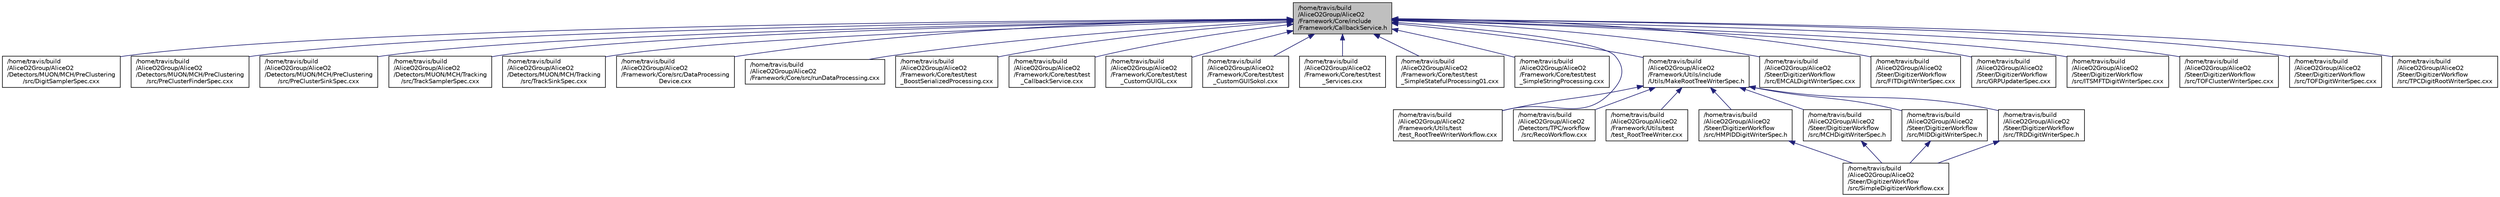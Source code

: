 digraph "/home/travis/build/AliceO2Group/AliceO2/Framework/Core/include/Framework/CallbackService.h"
{
 // INTERACTIVE_SVG=YES
  bgcolor="transparent";
  edge [fontname="Helvetica",fontsize="10",labelfontname="Helvetica",labelfontsize="10"];
  node [fontname="Helvetica",fontsize="10",shape=record];
  Node1 [label="/home/travis/build\l/AliceO2Group/AliceO2\l/Framework/Core/include\l/Framework/CallbackService.h",height=0.2,width=0.4,color="black", fillcolor="grey75", style="filled" fontcolor="black"];
  Node1 -> Node2 [dir="back",color="midnightblue",fontsize="10",style="solid",fontname="Helvetica"];
  Node2 [label="/home/travis/build\l/AliceO2Group/AliceO2\l/Detectors/MUON/MCH/PreClustering\l/src/DigitSamplerSpec.cxx",height=0.2,width=0.4,color="black",URL="$d2/d75/DigitSamplerSpec_8cxx.html",tooltip="Implementation of a data processor to read and send digits. "];
  Node1 -> Node3 [dir="back",color="midnightblue",fontsize="10",style="solid",fontname="Helvetica"];
  Node3 [label="/home/travis/build\l/AliceO2Group/AliceO2\l/Detectors/MUON/MCH/PreClustering\l/src/PreClusterFinderSpec.cxx",height=0.2,width=0.4,color="black",URL="$df/d50/PreClusterFinderSpec_8cxx.html",tooltip="Implementation of a data processor to run the preclusterizer. "];
  Node1 -> Node4 [dir="back",color="midnightblue",fontsize="10",style="solid",fontname="Helvetica"];
  Node4 [label="/home/travis/build\l/AliceO2Group/AliceO2\l/Detectors/MUON/MCH/PreClustering\l/src/PreClusterSinkSpec.cxx",height=0.2,width=0.4,color="black",URL="$d0/d5c/PreClusterSinkSpec_8cxx.html",tooltip="Implementation of a data processor to write preclusters. "];
  Node1 -> Node5 [dir="back",color="midnightblue",fontsize="10",style="solid",fontname="Helvetica"];
  Node5 [label="/home/travis/build\l/AliceO2Group/AliceO2\l/Detectors/MUON/MCH/Tracking\l/src/TrackSamplerSpec.cxx",height=0.2,width=0.4,color="black",URL="$d5/d93/TrackSamplerSpec_8cxx.html",tooltip="Implementation of a data processor to read and send tracks. "];
  Node1 -> Node6 [dir="back",color="midnightblue",fontsize="10",style="solid",fontname="Helvetica"];
  Node6 [label="/home/travis/build\l/AliceO2Group/AliceO2\l/Detectors/MUON/MCH/Tracking\l/src/TrackSinkSpec.cxx",height=0.2,width=0.4,color="black",URL="$d7/d7d/TrackSinkSpec_8cxx.html",tooltip="Implementation of a data processor to print the tracks. "];
  Node1 -> Node7 [dir="back",color="midnightblue",fontsize="10",style="solid",fontname="Helvetica"];
  Node7 [label="/home/travis/build\l/AliceO2Group/AliceO2\l/Framework/Core/src/DataProcessing\lDevice.cxx",height=0.2,width=0.4,color="black",URL="$db/dac/DataProcessingDevice_8cxx.html"];
  Node1 -> Node8 [dir="back",color="midnightblue",fontsize="10",style="solid",fontname="Helvetica"];
  Node8 [label="/home/travis/build\l/AliceO2Group/AliceO2\l/Framework/Core/src/runDataProcessing.cxx",height=0.2,width=0.4,color="black",URL="$d7/d54/runDataProcessing_8cxx.html"];
  Node1 -> Node9 [dir="back",color="midnightblue",fontsize="10",style="solid",fontname="Helvetica"];
  Node9 [label="/home/travis/build\l/AliceO2Group/AliceO2\l/Framework/Core/test/test\l_BoostSerializedProcessing.cxx",height=0.2,width=0.4,color="black",URL="$dc/d58/test__BoostSerializedProcessing_8cxx.html"];
  Node1 -> Node10 [dir="back",color="midnightblue",fontsize="10",style="solid",fontname="Helvetica"];
  Node10 [label="/home/travis/build\l/AliceO2Group/AliceO2\l/Framework/Core/test/test\l_CallbackService.cxx",height=0.2,width=0.4,color="black",URL="$db/d30/test__CallbackService_8cxx.html"];
  Node1 -> Node11 [dir="back",color="midnightblue",fontsize="10",style="solid",fontname="Helvetica"];
  Node11 [label="/home/travis/build\l/AliceO2Group/AliceO2\l/Framework/Core/test/test\l_CustomGUIGL.cxx",height=0.2,width=0.4,color="black",URL="$d5/d47/test__CustomGUIGL_8cxx.html"];
  Node1 -> Node12 [dir="back",color="midnightblue",fontsize="10",style="solid",fontname="Helvetica"];
  Node12 [label="/home/travis/build\l/AliceO2Group/AliceO2\l/Framework/Core/test/test\l_CustomGUISokol.cxx",height=0.2,width=0.4,color="black",URL="$d6/dd1/test__CustomGUISokol_8cxx.html"];
  Node1 -> Node13 [dir="back",color="midnightblue",fontsize="10",style="solid",fontname="Helvetica"];
  Node13 [label="/home/travis/build\l/AliceO2Group/AliceO2\l/Framework/Core/test/test\l_Services.cxx",height=0.2,width=0.4,color="black",URL="$dd/d19/test__Services_8cxx.html"];
  Node1 -> Node14 [dir="back",color="midnightblue",fontsize="10",style="solid",fontname="Helvetica"];
  Node14 [label="/home/travis/build\l/AliceO2Group/AliceO2\l/Framework/Core/test/test\l_SimpleStatefulProcessing01.cxx",height=0.2,width=0.4,color="black",URL="$da/d12/test__SimpleStatefulProcessing01_8cxx.html"];
  Node1 -> Node15 [dir="back",color="midnightblue",fontsize="10",style="solid",fontname="Helvetica"];
  Node15 [label="/home/travis/build\l/AliceO2Group/AliceO2\l/Framework/Core/test/test\l_SimpleStringProcessing.cxx",height=0.2,width=0.4,color="black",URL="$d4/d92/test__SimpleStringProcessing_8cxx.html"];
  Node1 -> Node16 [dir="back",color="midnightblue",fontsize="10",style="solid",fontname="Helvetica"];
  Node16 [label="/home/travis/build\l/AliceO2Group/AliceO2\l/Framework/Utils/include\l/Utils/MakeRootTreeWriterSpec.h",height=0.2,width=0.4,color="black",URL="$d5/dc8/MakeRootTreeWriterSpec_8h.html",tooltip="Configurable generator for RootTreeWriter processor spec. "];
  Node16 -> Node17 [dir="back",color="midnightblue",fontsize="10",style="solid",fontname="Helvetica"];
  Node17 [label="/home/travis/build\l/AliceO2Group/AliceO2\l/Detectors/TPC/workflow\l/src/RecoWorkflow.cxx",height=0.2,width=0.4,color="black",URL="$d0/d80/TPC_2workflow_2src_2RecoWorkflow_8cxx.html"];
  Node16 -> Node18 [dir="back",color="midnightblue",fontsize="10",style="solid",fontname="Helvetica"];
  Node18 [label="/home/travis/build\l/AliceO2Group/AliceO2\l/Framework/Utils/test\l/test_RootTreeWriter.cxx",height=0.2,width=0.4,color="black",URL="$da/dcf/test__RootTreeWriter_8cxx.html"];
  Node16 -> Node19 [dir="back",color="midnightblue",fontsize="10",style="solid",fontname="Helvetica"];
  Node19 [label="/home/travis/build\l/AliceO2Group/AliceO2\l/Framework/Utils/test\l/test_RootTreeWriterWorkflow.cxx",height=0.2,width=0.4,color="black",URL="$d1/d02/test__RootTreeWriterWorkflow_8cxx.html"];
  Node16 -> Node20 [dir="back",color="midnightblue",fontsize="10",style="solid",fontname="Helvetica"];
  Node20 [label="/home/travis/build\l/AliceO2Group/AliceO2\l/Steer/DigitizerWorkflow\l/src/HMPIDDigitWriterSpec.h",height=0.2,width=0.4,color="black",URL="$d5/d5b/HMPIDDigitWriterSpec_8h.html"];
  Node20 -> Node21 [dir="back",color="midnightblue",fontsize="10",style="solid",fontname="Helvetica"];
  Node21 [label="/home/travis/build\l/AliceO2Group/AliceO2\l/Steer/DigitizerWorkflow\l/src/SimpleDigitizerWorkflow.cxx",height=0.2,width=0.4,color="black",URL="$d2/dd7/SimpleDigitizerWorkflow_8cxx.html"];
  Node16 -> Node22 [dir="back",color="midnightblue",fontsize="10",style="solid",fontname="Helvetica"];
  Node22 [label="/home/travis/build\l/AliceO2Group/AliceO2\l/Steer/DigitizerWorkflow\l/src/MCHDigitWriterSpec.h",height=0.2,width=0.4,color="black",URL="$d8/d60/MCHDigitWriterSpec_8h.html"];
  Node22 -> Node21 [dir="back",color="midnightblue",fontsize="10",style="solid",fontname="Helvetica"];
  Node16 -> Node23 [dir="back",color="midnightblue",fontsize="10",style="solid",fontname="Helvetica"];
  Node23 [label="/home/travis/build\l/AliceO2Group/AliceO2\l/Steer/DigitizerWorkflow\l/src/MIDDigitWriterSpec.h",height=0.2,width=0.4,color="black",URL="$d9/d65/MIDDigitWriterSpec_8h.html"];
  Node23 -> Node21 [dir="back",color="midnightblue",fontsize="10",style="solid",fontname="Helvetica"];
  Node16 -> Node24 [dir="back",color="midnightblue",fontsize="10",style="solid",fontname="Helvetica"];
  Node24 [label="/home/travis/build\l/AliceO2Group/AliceO2\l/Steer/DigitizerWorkflow\l/src/TRDDigitWriterSpec.h",height=0.2,width=0.4,color="black",URL="$da/d27/TRDDigitWriterSpec_8h.html"];
  Node24 -> Node21 [dir="back",color="midnightblue",fontsize="10",style="solid",fontname="Helvetica"];
  Node1 -> Node19 [dir="back",color="midnightblue",fontsize="10",style="solid",fontname="Helvetica"];
  Node1 -> Node25 [dir="back",color="midnightblue",fontsize="10",style="solid",fontname="Helvetica"];
  Node25 [label="/home/travis/build\l/AliceO2Group/AliceO2\l/Steer/DigitizerWorkflow\l/src/EMCALDigitWriterSpec.cxx",height=0.2,width=0.4,color="black",URL="$d9/db2/EMCALDigitWriterSpec_8cxx.html"];
  Node1 -> Node26 [dir="back",color="midnightblue",fontsize="10",style="solid",fontname="Helvetica"];
  Node26 [label="/home/travis/build\l/AliceO2Group/AliceO2\l/Steer/DigitizerWorkflow\l/src/FITDigitWriterSpec.cxx",height=0.2,width=0.4,color="black",URL="$d9/d87/FITDigitWriterSpec_8cxx.html"];
  Node1 -> Node27 [dir="back",color="midnightblue",fontsize="10",style="solid",fontname="Helvetica"];
  Node27 [label="/home/travis/build\l/AliceO2Group/AliceO2\l/Steer/DigitizerWorkflow\l/src/GRPUpdaterSpec.cxx",height=0.2,width=0.4,color="black",URL="$d9/d59/GRPUpdaterSpec_8cxx.html"];
  Node1 -> Node28 [dir="back",color="midnightblue",fontsize="10",style="solid",fontname="Helvetica"];
  Node28 [label="/home/travis/build\l/AliceO2Group/AliceO2\l/Steer/DigitizerWorkflow\l/src/ITSMFTDigitWriterSpec.cxx",height=0.2,width=0.4,color="black",URL="$df/d17/ITSMFTDigitWriterSpec_8cxx.html"];
  Node1 -> Node29 [dir="back",color="midnightblue",fontsize="10",style="solid",fontname="Helvetica"];
  Node29 [label="/home/travis/build\l/AliceO2Group/AliceO2\l/Steer/DigitizerWorkflow\l/src/TOFClusterWriterSpec.cxx",height=0.2,width=0.4,color="black",URL="$d5/d8f/TOFClusterWriterSpec_8cxx.html"];
  Node1 -> Node30 [dir="back",color="midnightblue",fontsize="10",style="solid",fontname="Helvetica"];
  Node30 [label="/home/travis/build\l/AliceO2Group/AliceO2\l/Steer/DigitizerWorkflow\l/src/TOFDigitWriterSpec.cxx",height=0.2,width=0.4,color="black",URL="$d1/d80/TOFDigitWriterSpec_8cxx.html"];
  Node1 -> Node31 [dir="back",color="midnightblue",fontsize="10",style="solid",fontname="Helvetica"];
  Node31 [label="/home/travis/build\l/AliceO2Group/AliceO2\l/Steer/DigitizerWorkflow\l/src/TPCDigitRootWriterSpec.cxx",height=0.2,width=0.4,color="black",URL="$d8/dd2/TPCDigitRootWriterSpec_8cxx.html"];
}
